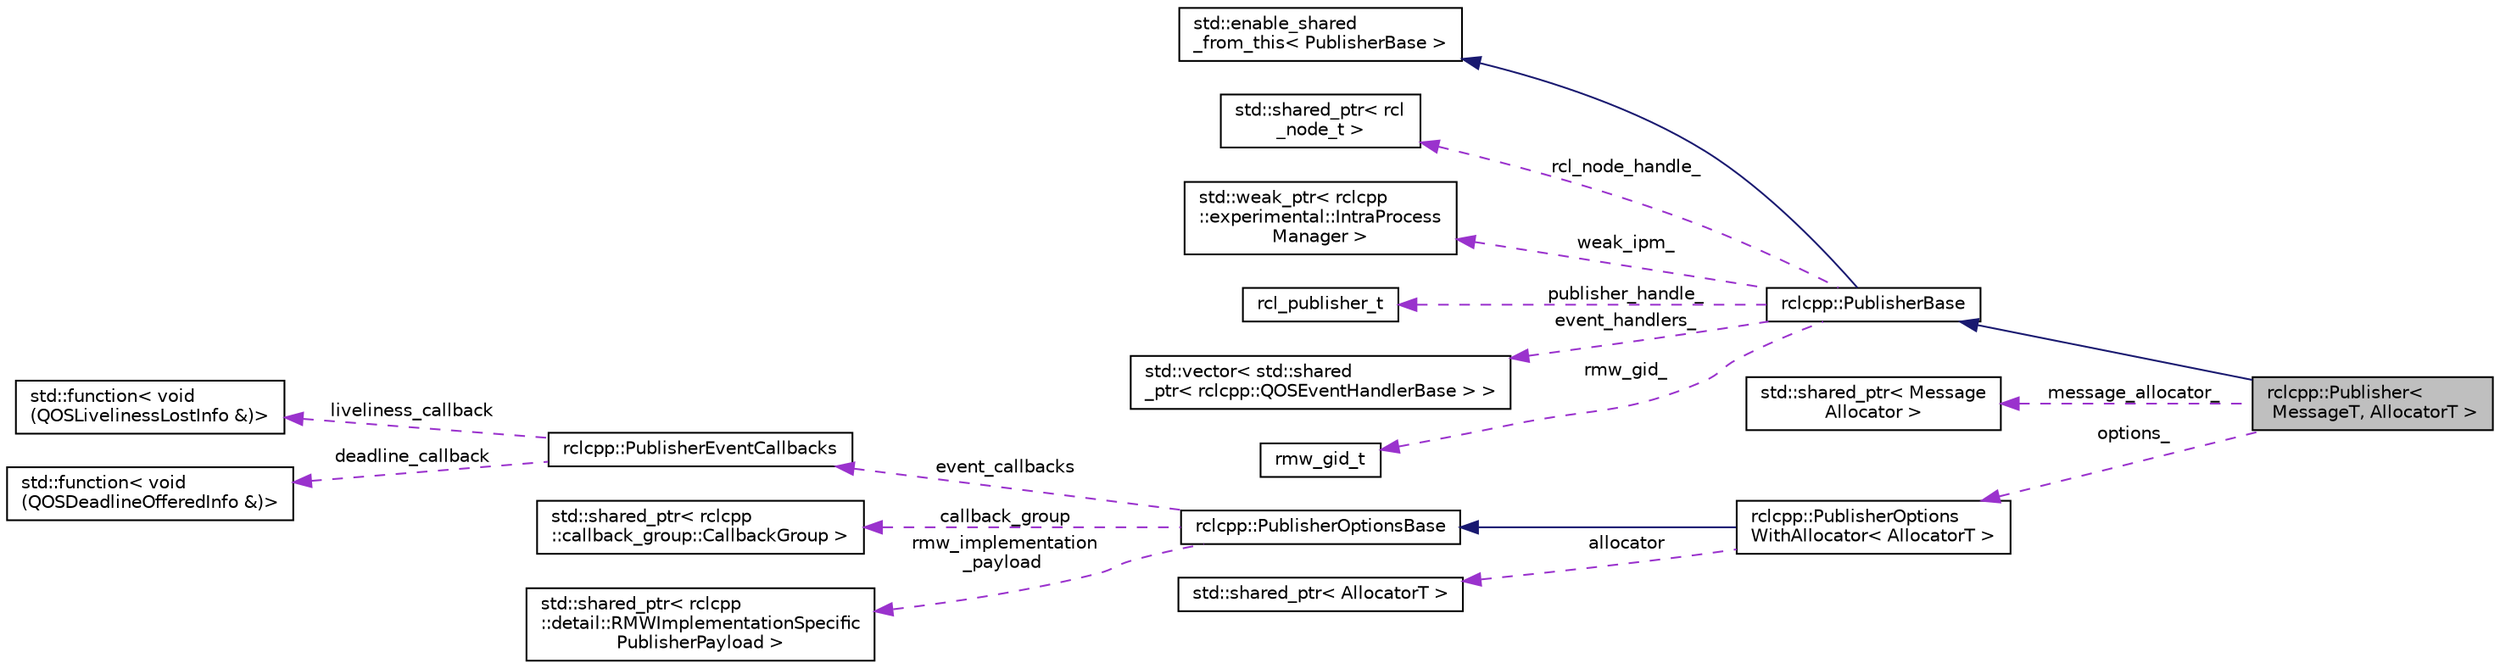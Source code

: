 digraph "rclcpp::Publisher&lt; MessageT, AllocatorT &gt;"
{
  edge [fontname="Helvetica",fontsize="10",labelfontname="Helvetica",labelfontsize="10"];
  node [fontname="Helvetica",fontsize="10",shape=record];
  rankdir="LR";
  Node3 [label="rclcpp::Publisher\<\l MessageT, AllocatorT \>",height=0.2,width=0.4,color="black", fillcolor="grey75", style="filled", fontcolor="black"];
  Node4 -> Node3 [dir="back",color="midnightblue",fontsize="10",style="solid",fontname="Helvetica"];
  Node4 [label="rclcpp::PublisherBase",height=0.2,width=0.4,color="black", fillcolor="white", style="filled",URL="$classrclcpp_1_1PublisherBase.html"];
  Node5 -> Node4 [dir="back",color="midnightblue",fontsize="10",style="solid",fontname="Helvetica"];
  Node5 [label="std::enable_shared\l_from_this\< PublisherBase \>",height=0.2,width=0.4,color="black", fillcolor="white", style="filled",URL="/tmp/tmp.Txb212H7Lz/doxygen_tag_files/cppreference-doxygen-web.tag.xml$cpp/memory/enable_shared_from_this.html"];
  Node6 -> Node4 [dir="back",color="darkorchid3",fontsize="10",style="dashed",label=" rcl_node_handle_" ,fontname="Helvetica"];
  Node6 [label="std::shared_ptr\< rcl\l_node_t \>",height=0.2,width=0.4,color="black", fillcolor="white", style="filled",URL="/tmp/tmp.Txb212H7Lz/doxygen_tag_files/cppreference-doxygen-web.tag.xml$cpp/memory/shared_ptr.html"];
  Node7 -> Node4 [dir="back",color="darkorchid3",fontsize="10",style="dashed",label=" weak_ipm_" ,fontname="Helvetica"];
  Node7 [label="std::weak_ptr\< rclcpp\l::experimental::IntraProcess\lManager \>",height=0.2,width=0.4,color="black", fillcolor="white", style="filled",URL="/tmp/tmp.Txb212H7Lz/doxygen_tag_files/cppreference-doxygen-web.tag.xml$cpp/memory/weak_ptr.html"];
  Node8 -> Node4 [dir="back",color="darkorchid3",fontsize="10",style="dashed",label=" publisher_handle_" ,fontname="Helvetica"];
  Node8 [label="rcl_publisher_t",height=0.2,width=0.4,color="black", fillcolor="white", style="filled",URL="/tmp/tmp.Txb212H7Lz/doxygen_tag_files/rcl.tag$structrcl__publisher__t.html"];
  Node9 -> Node4 [dir="back",color="darkorchid3",fontsize="10",style="dashed",label=" event_handlers_" ,fontname="Helvetica"];
  Node9 [label="std::vector\< std::shared\l_ptr\< rclcpp::QOSEventHandlerBase \> \>",height=0.2,width=0.4,color="black", fillcolor="white", style="filled",URL="/tmp/tmp.Txb212H7Lz/doxygen_tag_files/cppreference-doxygen-web.tag.xml$cpp/container/vector.html"];
  Node10 -> Node4 [dir="back",color="darkorchid3",fontsize="10",style="dashed",label=" rmw_gid_" ,fontname="Helvetica"];
  Node10 [label="rmw_gid_t",height=0.2,width=0.4,color="black", fillcolor="white", style="filled",URL="/tmp/tmp.Txb212H7Lz/doxygen_tag_files/rmw.tag$structrmw__gid__t.html"];
  Node11 -> Node3 [dir="back",color="darkorchid3",fontsize="10",style="dashed",label=" message_allocator_" ,fontname="Helvetica"];
  Node11 [label="std::shared_ptr\< Message\lAllocator \>",height=0.2,width=0.4,color="black", fillcolor="white", style="filled",URL="/tmp/tmp.Txb212H7Lz/doxygen_tag_files/cppreference-doxygen-web.tag.xml$cpp/memory/shared_ptr.html"];
  Node12 -> Node3 [dir="back",color="darkorchid3",fontsize="10",style="dashed",label=" options_" ,fontname="Helvetica"];
  Node12 [label="rclcpp::PublisherOptions\lWithAllocator\< AllocatorT \>",height=0.2,width=0.4,color="black", fillcolor="white", style="filled",URL="$structrclcpp_1_1PublisherOptionsWithAllocator.html"];
  Node13 -> Node12 [dir="back",color="midnightblue",fontsize="10",style="solid",fontname="Helvetica"];
  Node13 [label="rclcpp::PublisherOptionsBase",height=0.2,width=0.4,color="black", fillcolor="white", style="filled",URL="$structrclcpp_1_1PublisherOptionsBase.html",tooltip="Non-templated part of PublisherOptionsWithAllocator<Allocator>. "];
  Node14 -> Node13 [dir="back",color="darkorchid3",fontsize="10",style="dashed",label=" event_callbacks" ,fontname="Helvetica"];
  Node14 [label="rclcpp::PublisherEventCallbacks",height=0.2,width=0.4,color="black", fillcolor="white", style="filled",URL="$structrclcpp_1_1PublisherEventCallbacks.html",tooltip="Contains callbacks for various types of events a Publisher can receive from the middleware. "];
  Node15 -> Node14 [dir="back",color="darkorchid3",fontsize="10",style="dashed",label=" liveliness_callback" ,fontname="Helvetica"];
  Node15 [label="std::function\< void\l(QOSLivelinessLostInfo &)\>",height=0.2,width=0.4,color="black", fillcolor="white", style="filled",URL="/tmp/tmp.Txb212H7Lz/doxygen_tag_files/cppreference-doxygen-web.tag.xml$cpp/utility/functional/function.html"];
  Node16 -> Node14 [dir="back",color="darkorchid3",fontsize="10",style="dashed",label=" deadline_callback" ,fontname="Helvetica"];
  Node16 [label="std::function\< void\l(QOSDeadlineOfferedInfo &)\>",height=0.2,width=0.4,color="black", fillcolor="white", style="filled",URL="/tmp/tmp.Txb212H7Lz/doxygen_tag_files/cppreference-doxygen-web.tag.xml$cpp/utility/functional/function.html"];
  Node17 -> Node13 [dir="back",color="darkorchid3",fontsize="10",style="dashed",label=" callback_group" ,fontname="Helvetica"];
  Node17 [label="std::shared_ptr\< rclcpp\l::callback_group::CallbackGroup \>",height=0.2,width=0.4,color="black", fillcolor="white", style="filled",URL="/tmp/tmp.Txb212H7Lz/doxygen_tag_files/cppreference-doxygen-web.tag.xml$cpp/memory/shared_ptr.html"];
  Node18 -> Node13 [dir="back",color="darkorchid3",fontsize="10",style="dashed",label=" rmw_implementation\l_payload" ,fontname="Helvetica"];
  Node18 [label="std::shared_ptr\< rclcpp\l::detail::RMWImplementationSpecific\lPublisherPayload \>",height=0.2,width=0.4,color="black", fillcolor="white", style="filled",URL="/tmp/tmp.Txb212H7Lz/doxygen_tag_files/cppreference-doxygen-web.tag.xml$cpp/memory/shared_ptr.html"];
  Node19 -> Node12 [dir="back",color="darkorchid3",fontsize="10",style="dashed",label=" allocator" ,fontname="Helvetica"];
  Node19 [label="std::shared_ptr\< AllocatorT \>",height=0.2,width=0.4,color="black", fillcolor="white", style="filled",URL="/tmp/tmp.Txb212H7Lz/doxygen_tag_files/cppreference-doxygen-web.tag.xml$cpp/memory/shared_ptr.html"];
}
